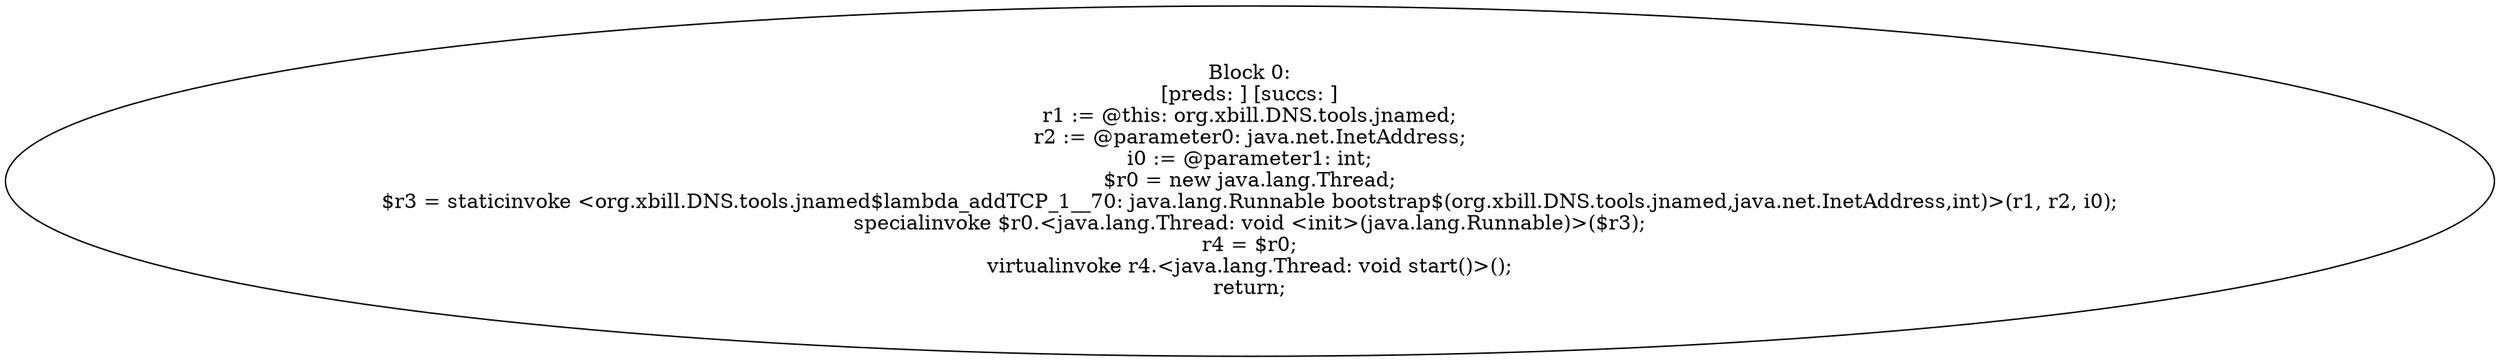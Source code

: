 digraph "unitGraph" {
    "Block 0:
[preds: ] [succs: ]
r1 := @this: org.xbill.DNS.tools.jnamed;
r2 := @parameter0: java.net.InetAddress;
i0 := @parameter1: int;
$r0 = new java.lang.Thread;
$r3 = staticinvoke <org.xbill.DNS.tools.jnamed$lambda_addTCP_1__70: java.lang.Runnable bootstrap$(org.xbill.DNS.tools.jnamed,java.net.InetAddress,int)>(r1, r2, i0);
specialinvoke $r0.<java.lang.Thread: void <init>(java.lang.Runnable)>($r3);
r4 = $r0;
virtualinvoke r4.<java.lang.Thread: void start()>();
return;
"
}
